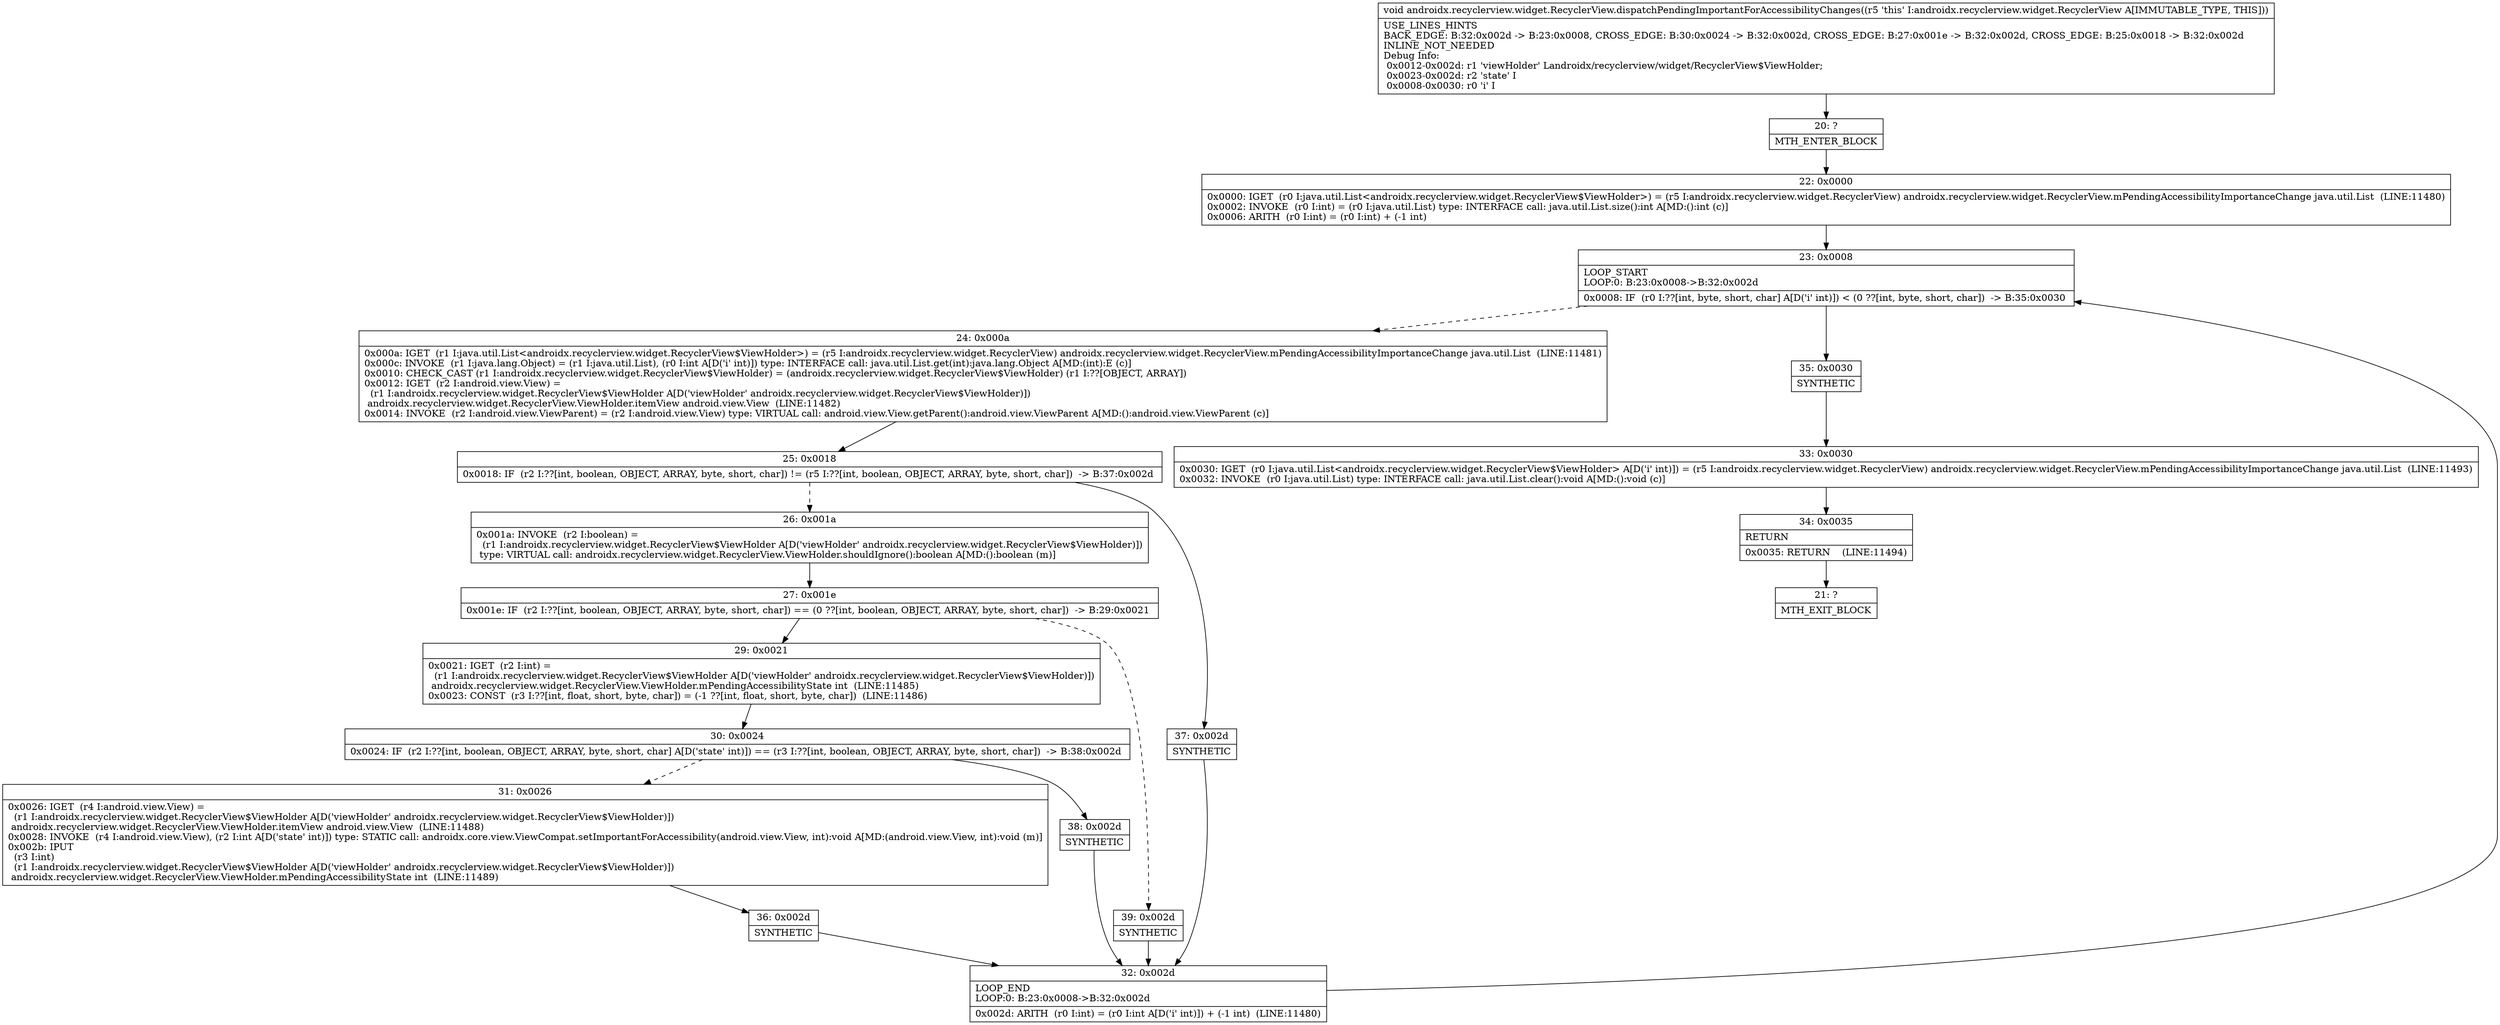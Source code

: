 digraph "CFG forandroidx.recyclerview.widget.RecyclerView.dispatchPendingImportantForAccessibilityChanges()V" {
Node_20 [shape=record,label="{20\:\ ?|MTH_ENTER_BLOCK\l}"];
Node_22 [shape=record,label="{22\:\ 0x0000|0x0000: IGET  (r0 I:java.util.List\<androidx.recyclerview.widget.RecyclerView$ViewHolder\>) = (r5 I:androidx.recyclerview.widget.RecyclerView) androidx.recyclerview.widget.RecyclerView.mPendingAccessibilityImportanceChange java.util.List  (LINE:11480)\l0x0002: INVOKE  (r0 I:int) = (r0 I:java.util.List) type: INTERFACE call: java.util.List.size():int A[MD:():int (c)]\l0x0006: ARITH  (r0 I:int) = (r0 I:int) + (\-1 int) \l}"];
Node_23 [shape=record,label="{23\:\ 0x0008|LOOP_START\lLOOP:0: B:23:0x0008\-\>B:32:0x002d\l|0x0008: IF  (r0 I:??[int, byte, short, char] A[D('i' int)]) \< (0 ??[int, byte, short, char])  \-\> B:35:0x0030 \l}"];
Node_24 [shape=record,label="{24\:\ 0x000a|0x000a: IGET  (r1 I:java.util.List\<androidx.recyclerview.widget.RecyclerView$ViewHolder\>) = (r5 I:androidx.recyclerview.widget.RecyclerView) androidx.recyclerview.widget.RecyclerView.mPendingAccessibilityImportanceChange java.util.List  (LINE:11481)\l0x000c: INVOKE  (r1 I:java.lang.Object) = (r1 I:java.util.List), (r0 I:int A[D('i' int)]) type: INTERFACE call: java.util.List.get(int):java.lang.Object A[MD:(int):E (c)]\l0x0010: CHECK_CAST (r1 I:androidx.recyclerview.widget.RecyclerView$ViewHolder) = (androidx.recyclerview.widget.RecyclerView$ViewHolder) (r1 I:??[OBJECT, ARRAY]) \l0x0012: IGET  (r2 I:android.view.View) = \l  (r1 I:androidx.recyclerview.widget.RecyclerView$ViewHolder A[D('viewHolder' androidx.recyclerview.widget.RecyclerView$ViewHolder)])\l androidx.recyclerview.widget.RecyclerView.ViewHolder.itemView android.view.View  (LINE:11482)\l0x0014: INVOKE  (r2 I:android.view.ViewParent) = (r2 I:android.view.View) type: VIRTUAL call: android.view.View.getParent():android.view.ViewParent A[MD:():android.view.ViewParent (c)]\l}"];
Node_25 [shape=record,label="{25\:\ 0x0018|0x0018: IF  (r2 I:??[int, boolean, OBJECT, ARRAY, byte, short, char]) != (r5 I:??[int, boolean, OBJECT, ARRAY, byte, short, char])  \-\> B:37:0x002d \l}"];
Node_26 [shape=record,label="{26\:\ 0x001a|0x001a: INVOKE  (r2 I:boolean) = \l  (r1 I:androidx.recyclerview.widget.RecyclerView$ViewHolder A[D('viewHolder' androidx.recyclerview.widget.RecyclerView$ViewHolder)])\l type: VIRTUAL call: androidx.recyclerview.widget.RecyclerView.ViewHolder.shouldIgnore():boolean A[MD:():boolean (m)]\l}"];
Node_27 [shape=record,label="{27\:\ 0x001e|0x001e: IF  (r2 I:??[int, boolean, OBJECT, ARRAY, byte, short, char]) == (0 ??[int, boolean, OBJECT, ARRAY, byte, short, char])  \-\> B:29:0x0021 \l}"];
Node_29 [shape=record,label="{29\:\ 0x0021|0x0021: IGET  (r2 I:int) = \l  (r1 I:androidx.recyclerview.widget.RecyclerView$ViewHolder A[D('viewHolder' androidx.recyclerview.widget.RecyclerView$ViewHolder)])\l androidx.recyclerview.widget.RecyclerView.ViewHolder.mPendingAccessibilityState int  (LINE:11485)\l0x0023: CONST  (r3 I:??[int, float, short, byte, char]) = (\-1 ??[int, float, short, byte, char])  (LINE:11486)\l}"];
Node_30 [shape=record,label="{30\:\ 0x0024|0x0024: IF  (r2 I:??[int, boolean, OBJECT, ARRAY, byte, short, char] A[D('state' int)]) == (r3 I:??[int, boolean, OBJECT, ARRAY, byte, short, char])  \-\> B:38:0x002d \l}"];
Node_31 [shape=record,label="{31\:\ 0x0026|0x0026: IGET  (r4 I:android.view.View) = \l  (r1 I:androidx.recyclerview.widget.RecyclerView$ViewHolder A[D('viewHolder' androidx.recyclerview.widget.RecyclerView$ViewHolder)])\l androidx.recyclerview.widget.RecyclerView.ViewHolder.itemView android.view.View  (LINE:11488)\l0x0028: INVOKE  (r4 I:android.view.View), (r2 I:int A[D('state' int)]) type: STATIC call: androidx.core.view.ViewCompat.setImportantForAccessibility(android.view.View, int):void A[MD:(android.view.View, int):void (m)]\l0x002b: IPUT  \l  (r3 I:int)\l  (r1 I:androidx.recyclerview.widget.RecyclerView$ViewHolder A[D('viewHolder' androidx.recyclerview.widget.RecyclerView$ViewHolder)])\l androidx.recyclerview.widget.RecyclerView.ViewHolder.mPendingAccessibilityState int  (LINE:11489)\l}"];
Node_36 [shape=record,label="{36\:\ 0x002d|SYNTHETIC\l}"];
Node_32 [shape=record,label="{32\:\ 0x002d|LOOP_END\lLOOP:0: B:23:0x0008\-\>B:32:0x002d\l|0x002d: ARITH  (r0 I:int) = (r0 I:int A[D('i' int)]) + (\-1 int)  (LINE:11480)\l}"];
Node_38 [shape=record,label="{38\:\ 0x002d|SYNTHETIC\l}"];
Node_39 [shape=record,label="{39\:\ 0x002d|SYNTHETIC\l}"];
Node_37 [shape=record,label="{37\:\ 0x002d|SYNTHETIC\l}"];
Node_35 [shape=record,label="{35\:\ 0x0030|SYNTHETIC\l}"];
Node_33 [shape=record,label="{33\:\ 0x0030|0x0030: IGET  (r0 I:java.util.List\<androidx.recyclerview.widget.RecyclerView$ViewHolder\> A[D('i' int)]) = (r5 I:androidx.recyclerview.widget.RecyclerView) androidx.recyclerview.widget.RecyclerView.mPendingAccessibilityImportanceChange java.util.List  (LINE:11493)\l0x0032: INVOKE  (r0 I:java.util.List) type: INTERFACE call: java.util.List.clear():void A[MD:():void (c)]\l}"];
Node_34 [shape=record,label="{34\:\ 0x0035|RETURN\l|0x0035: RETURN    (LINE:11494)\l}"];
Node_21 [shape=record,label="{21\:\ ?|MTH_EXIT_BLOCK\l}"];
MethodNode[shape=record,label="{void androidx.recyclerview.widget.RecyclerView.dispatchPendingImportantForAccessibilityChanges((r5 'this' I:androidx.recyclerview.widget.RecyclerView A[IMMUTABLE_TYPE, THIS]))  | USE_LINES_HINTS\lBACK_EDGE: B:32:0x002d \-\> B:23:0x0008, CROSS_EDGE: B:30:0x0024 \-\> B:32:0x002d, CROSS_EDGE: B:27:0x001e \-\> B:32:0x002d, CROSS_EDGE: B:25:0x0018 \-\> B:32:0x002d\lINLINE_NOT_NEEDED\lDebug Info:\l  0x0012\-0x002d: r1 'viewHolder' Landroidx\/recyclerview\/widget\/RecyclerView$ViewHolder;\l  0x0023\-0x002d: r2 'state' I\l  0x0008\-0x0030: r0 'i' I\l}"];
MethodNode -> Node_20;Node_20 -> Node_22;
Node_22 -> Node_23;
Node_23 -> Node_24[style=dashed];
Node_23 -> Node_35;
Node_24 -> Node_25;
Node_25 -> Node_26[style=dashed];
Node_25 -> Node_37;
Node_26 -> Node_27;
Node_27 -> Node_29;
Node_27 -> Node_39[style=dashed];
Node_29 -> Node_30;
Node_30 -> Node_31[style=dashed];
Node_30 -> Node_38;
Node_31 -> Node_36;
Node_36 -> Node_32;
Node_32 -> Node_23;
Node_38 -> Node_32;
Node_39 -> Node_32;
Node_37 -> Node_32;
Node_35 -> Node_33;
Node_33 -> Node_34;
Node_34 -> Node_21;
}

